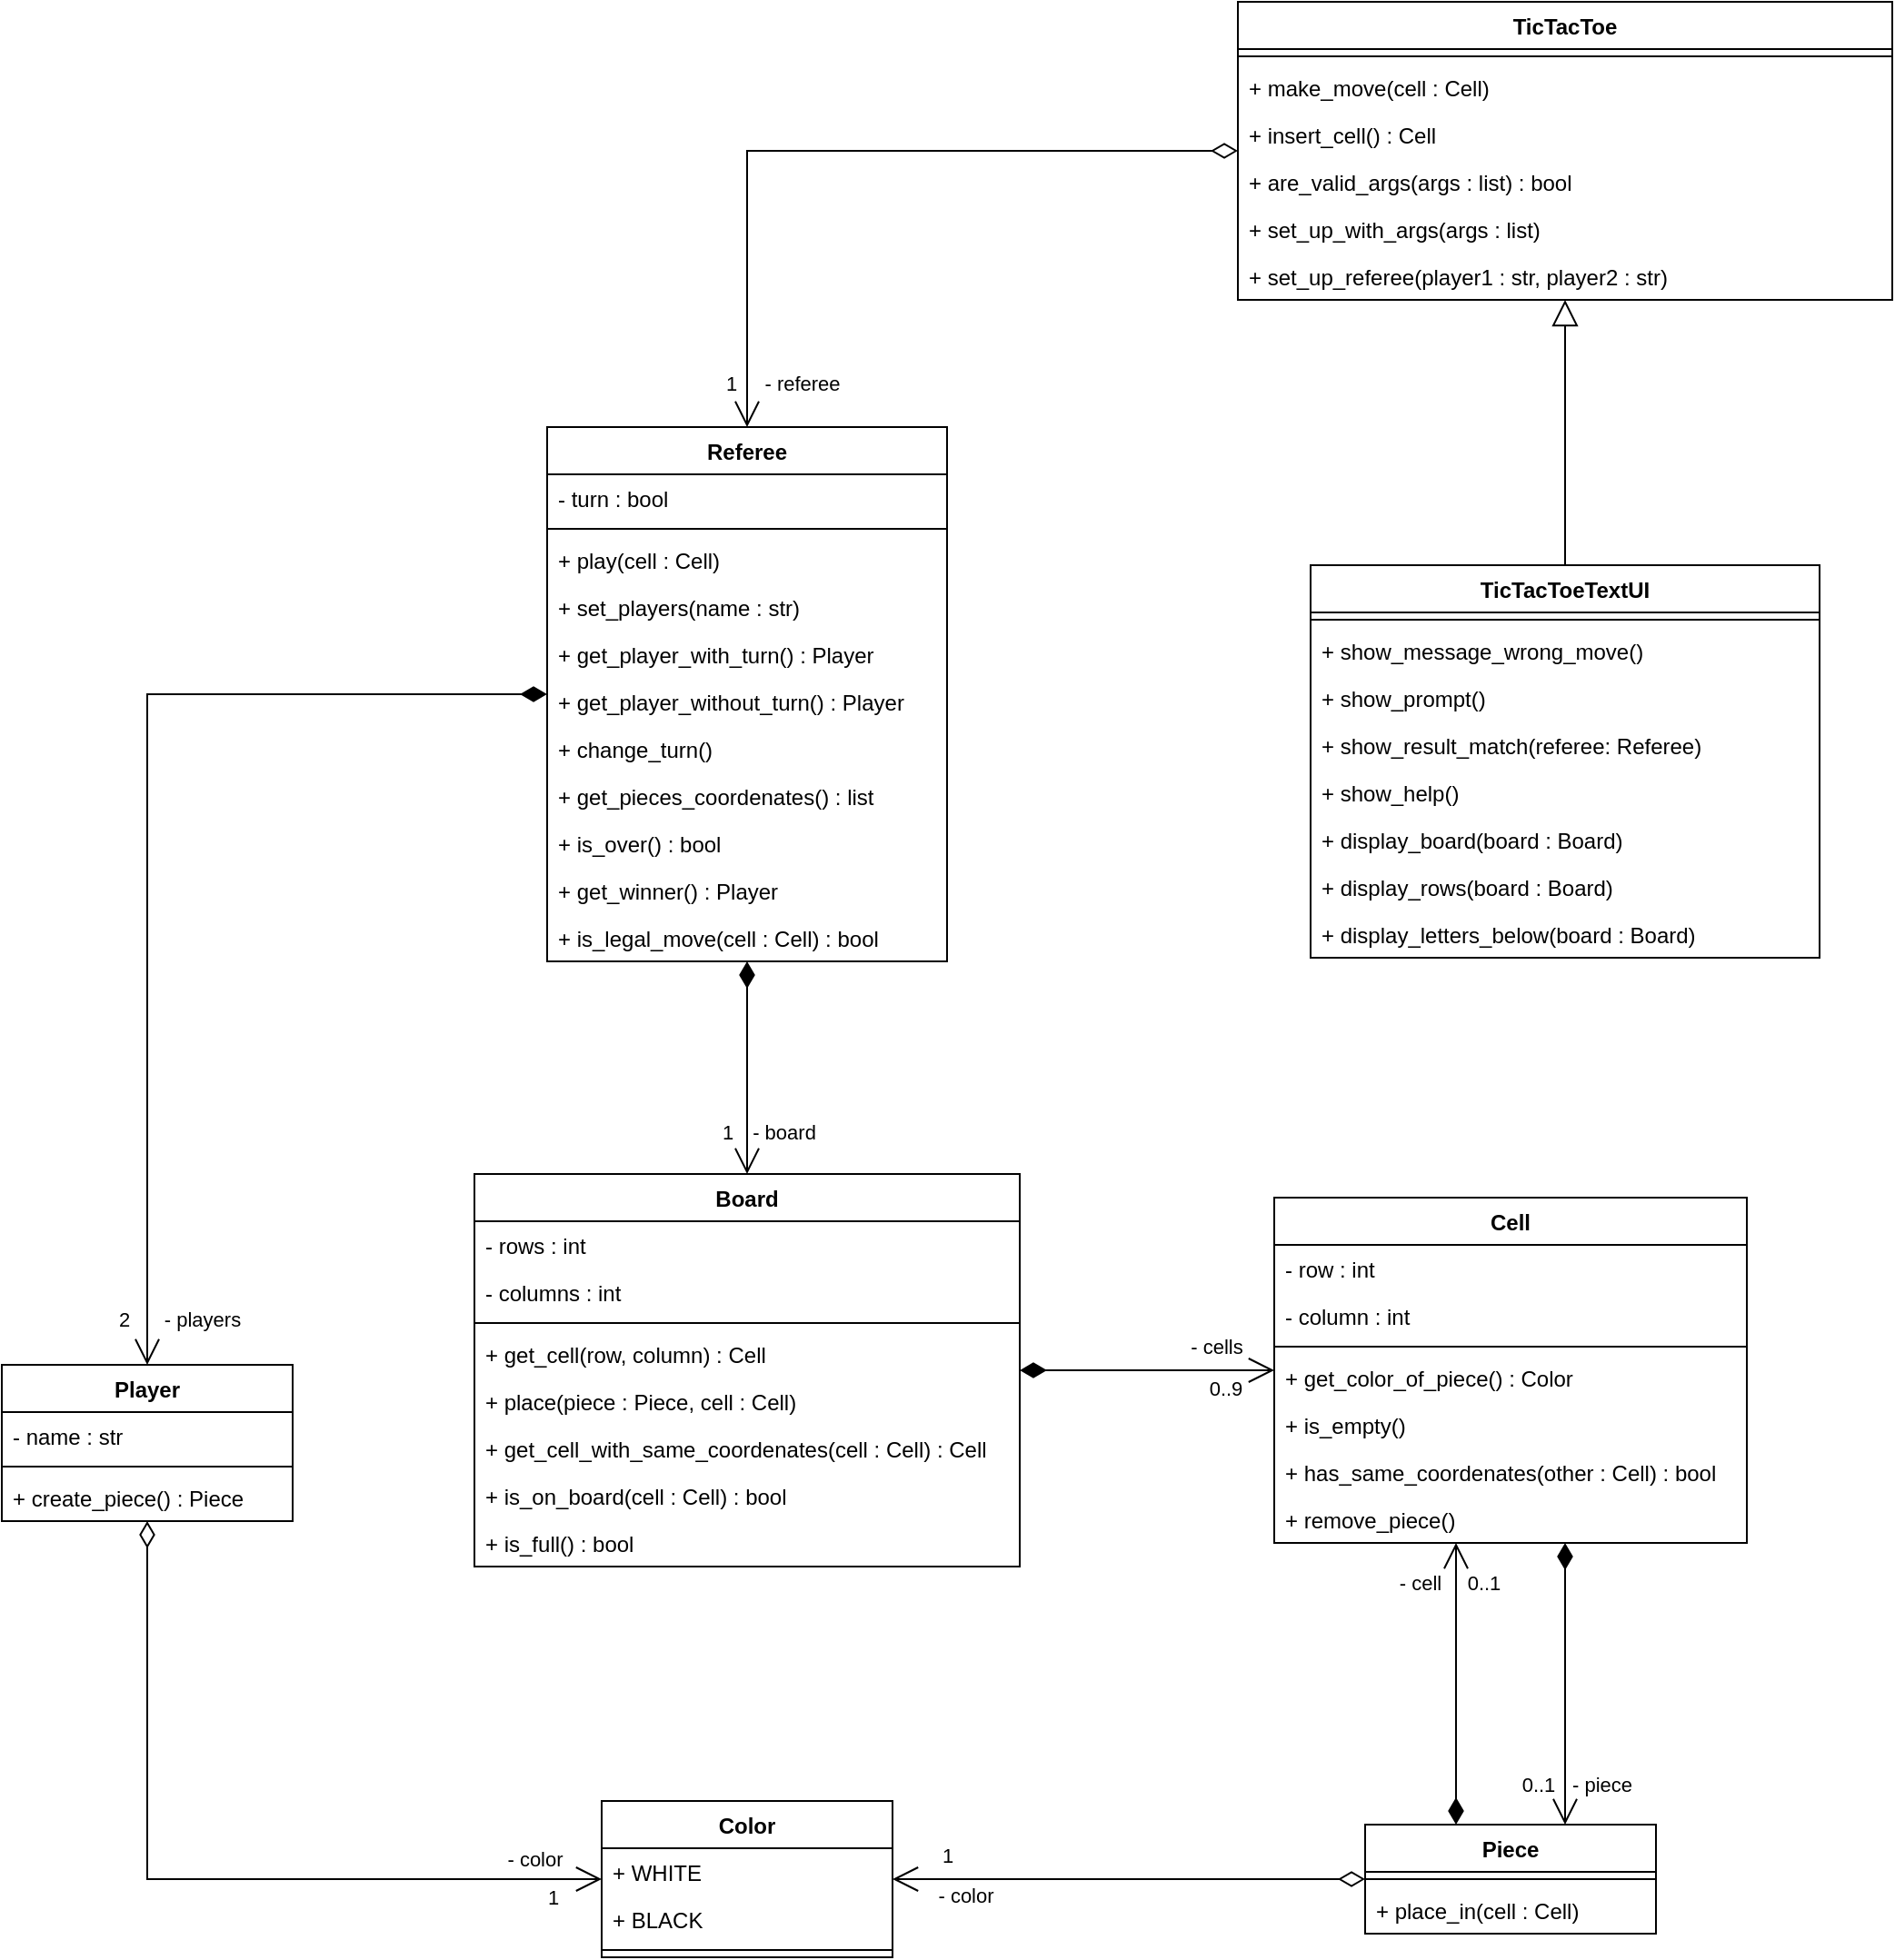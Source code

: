 <mxfile version="13.7.9" type="device"><diagram id="pJAA4H2J4rlsyNb7QPrc" name="Página-1"><mxGraphModel dx="1086" dy="1975" grid="1" gridSize="10" guides="1" tooltips="1" connect="1" arrows="1" fold="1" page="1" pageScale="1" pageWidth="827" pageHeight="1169" math="0" shadow="0"><root><mxCell id="0"/><mxCell id="1" parent="0"/><mxCell id="WEl3vjbmSwUc4cNoa8zA-40" style="edgeStyle=orthogonalEdgeStyle;rounded=0;orthogonalLoop=1;jettySize=auto;html=1;startArrow=diamondThin;startFill=1;startSize=12;endArrow=open;endFill=0;endSize=12;" parent="1" source="WEl3vjbmSwUc4cNoa8zA-1" target="WEl3vjbmSwUc4cNoa8zA-9" edge="1"><mxGeometry relative="1" as="geometry"/></mxCell><mxCell id="WEl3vjbmSwUc4cNoa8zA-43" value="1" style="edgeLabel;html=1;align=center;verticalAlign=middle;resizable=0;points=[];" parent="WEl3vjbmSwUc4cNoa8zA-40" vertex="1" connectable="0"><mxGeometry x="0.684" y="1" relative="1" as="geometry"><mxPoint x="-12" y="-5" as="offset"/></mxGeometry></mxCell><mxCell id="WEl3vjbmSwUc4cNoa8zA-47" value="- board" style="edgeLabel;html=1;align=center;verticalAlign=middle;resizable=0;points=[];" parent="WEl3vjbmSwUc4cNoa8zA-40" vertex="1" connectable="0"><mxGeometry x="0.308" relative="1" as="geometry"><mxPoint x="20" y="17.53" as="offset"/></mxGeometry></mxCell><mxCell id="WEl3vjbmSwUc4cNoa8zA-41" style="edgeStyle=orthogonalEdgeStyle;rounded=0;orthogonalLoop=1;jettySize=auto;html=1;startArrow=diamondThin;startFill=1;startSize=12;endArrow=open;endFill=0;endSize=12;" parent="1" source="WEl3vjbmSwUc4cNoa8zA-1" target="Gh3OABNrVYu6UPlQQTIa-42" edge="1"><mxGeometry relative="1" as="geometry"><mxPoint x="310" y="290" as="targetPoint"/></mxGeometry></mxCell><mxCell id="WEl3vjbmSwUc4cNoa8zA-42" value="2" style="edgeLabel;html=1;align=center;verticalAlign=middle;resizable=0;points=[];" parent="WEl3vjbmSwUc4cNoa8zA-41" vertex="1" connectable="0"><mxGeometry x="0.854" y="-1" relative="1" as="geometry"><mxPoint x="-12" y="18" as="offset"/></mxGeometry></mxCell><mxCell id="WEl3vjbmSwUc4cNoa8zA-48" value="- players" style="edgeLabel;html=1;align=center;verticalAlign=middle;resizable=0;points=[];" parent="WEl3vjbmSwUc4cNoa8zA-41" vertex="1" connectable="0"><mxGeometry x="0.775" y="-2" relative="1" as="geometry"><mxPoint x="31.97" y="41" as="offset"/></mxGeometry></mxCell><mxCell id="WEl3vjbmSwUc4cNoa8zA-39" style="edgeStyle=orthogonalEdgeStyle;rounded=0;orthogonalLoop=1;jettySize=auto;html=1;startSize=12;endArrow=open;endFill=0;endSize=12;startArrow=diamondThin;startFill=1;" parent="1" source="WEl3vjbmSwUc4cNoa8zA-9" target="Gh3OABNrVYu6UPlQQTIa-2" edge="1"><mxGeometry relative="1" as="geometry"><mxPoint x="830" y="210" as="targetPoint"/></mxGeometry></mxCell><mxCell id="WEl3vjbmSwUc4cNoa8zA-44" value="0..9" style="edgeLabel;html=1;align=center;verticalAlign=middle;resizable=0;points=[];" parent="WEl3vjbmSwUc4cNoa8zA-39" vertex="1" connectable="0"><mxGeometry x="0.762" y="-1" relative="1" as="geometry"><mxPoint x="-11" y="9" as="offset"/></mxGeometry></mxCell><mxCell id="WEl3vjbmSwUc4cNoa8zA-46" value="- cells" style="edgeLabel;html=1;align=center;verticalAlign=middle;resizable=0;points=[];" parent="WEl3vjbmSwUc4cNoa8zA-39" vertex="1" connectable="0"><mxGeometry x="0.273" y="-1" relative="1" as="geometry"><mxPoint x="18.59" y="-14" as="offset"/></mxGeometry></mxCell><mxCell id="Gh3OABNrVYu6UPlQQTIa-19" style="edgeStyle=orthogonalEdgeStyle;rounded=0;orthogonalLoop=1;jettySize=auto;html=1;startArrow=open;startFill=0;startSize=12;endArrow=diamondThin;endFill=1;endSize=12;" parent="1" source="Gh3OABNrVYu6UPlQQTIa-2" target="Gh3OABNrVYu6UPlQQTIa-14" edge="1"><mxGeometry relative="1" as="geometry"><Array as="points"><mxPoint x="1030" y="510"/><mxPoint x="1030" y="510"/></Array></mxGeometry></mxCell><mxCell id="Gh3OABNrVYu6UPlQQTIa-20" value="- cell" style="edgeLabel;html=1;align=center;verticalAlign=middle;resizable=0;points=[];" parent="Gh3OABNrVYu6UPlQQTIa-19" vertex="1" connectable="0"><mxGeometry x="0.48" y="-94" relative="1" as="geometry"><mxPoint x="74" y="-93" as="offset"/></mxGeometry></mxCell><mxCell id="Gh3OABNrVYu6UPlQQTIa-21" value="0..1" style="edgeLabel;html=1;align=center;verticalAlign=middle;resizable=0;points=[];" parent="Gh3OABNrVYu6UPlQQTIa-19" vertex="1" connectable="0"><mxGeometry x="0.48" y="62" relative="1" as="geometry"><mxPoint x="-47" y="-93" as="offset"/></mxGeometry></mxCell><mxCell id="Gh3OABNrVYu6UPlQQTIa-13" style="edgeStyle=orthogonalEdgeStyle;rounded=0;orthogonalLoop=1;jettySize=auto;html=1;startArrow=open;startFill=0;startSize=12;endArrow=diamondThin;endFill=1;endSize=12;" parent="1" source="Gh3OABNrVYu6UPlQQTIa-14" target="Gh3OABNrVYu6UPlQQTIa-2" edge="1"><mxGeometry relative="1" as="geometry"><mxPoint x="1000" y="520" as="sourcePoint"/><Array as="points"><mxPoint x="1090" y="450"/><mxPoint x="1090" y="450"/></Array></mxGeometry></mxCell><mxCell id="Gh3OABNrVYu6UPlQQTIa-22" value="- piece" style="edgeLabel;html=1;align=center;verticalAlign=middle;resizable=0;points=[];" parent="Gh3OABNrVYu6UPlQQTIa-13" vertex="1" connectable="0"><mxGeometry x="0.039" y="-54" relative="1" as="geometry"><mxPoint x="-34" y="58" as="offset"/></mxGeometry></mxCell><mxCell id="Gh3OABNrVYu6UPlQQTIa-23" value="0..1" style="edgeLabel;html=1;align=center;verticalAlign=middle;resizable=0;points=[];" parent="Gh3OABNrVYu6UPlQQTIa-13" vertex="1" connectable="0"><mxGeometry x="0.039" y="-20" relative="1" as="geometry"><mxPoint x="-35" y="58" as="offset"/></mxGeometry></mxCell><mxCell id="Gh3OABNrVYu6UPlQQTIa-34" style="edgeStyle=orthogonalEdgeStyle;rounded=0;orthogonalLoop=1;jettySize=auto;html=1;startArrow=diamondThin;startFill=0;startSize=12;endArrow=open;endFill=0;endSize=12;" parent="1" source="Gh3OABNrVYu6UPlQQTIa-14" target="Gh3OABNrVYu6UPlQQTIa-24" edge="1"><mxGeometry relative="1" as="geometry"/></mxCell><mxCell id="Gh3OABNrVYu6UPlQQTIa-35" value="- color" style="edgeLabel;html=1;align=center;verticalAlign=middle;resizable=0;points=[];" parent="Gh3OABNrVYu6UPlQQTIa-34" vertex="1" connectable="0"><mxGeometry x="0.38" y="2" relative="1" as="geometry"><mxPoint x="-41.18" y="7" as="offset"/></mxGeometry></mxCell><mxCell id="Gh3OABNrVYu6UPlQQTIa-36" value="1" style="edgeLabel;html=1;align=center;verticalAlign=middle;resizable=0;points=[];" parent="Gh3OABNrVYu6UPlQQTIa-34" vertex="1" connectable="0"><mxGeometry x="0.25" y="1" relative="1" as="geometry"><mxPoint x="-67.65" y="-14" as="offset"/></mxGeometry></mxCell><mxCell id="Gh3OABNrVYu6UPlQQTIa-37" style="edgeStyle=orthogonalEdgeStyle;rounded=0;orthogonalLoop=1;jettySize=auto;html=1;startArrow=diamondThin;startFill=0;startSize=12;endArrow=open;endFill=0;endSize=12;" parent="1" source="Gh3OABNrVYu6UPlQQTIa-42" target="Gh3OABNrVYu6UPlQQTIa-24" edge="1"><mxGeometry relative="1" as="geometry"><mxPoint x="310" y="350" as="sourcePoint"/><Array as="points"><mxPoint x="310" y="563"/></Array></mxGeometry></mxCell><mxCell id="Gh3OABNrVYu6UPlQQTIa-38" value="- color" style="edgeLabel;html=1;align=center;verticalAlign=middle;resizable=0;points=[];" parent="Gh3OABNrVYu6UPlQQTIa-37" vertex="1" connectable="0"><mxGeometry x="0.779" relative="1" as="geometry"><mxPoint x="12" y="-11" as="offset"/></mxGeometry></mxCell><mxCell id="Gh3OABNrVYu6UPlQQTIa-39" value="1" style="edgeLabel;html=1;align=center;verticalAlign=middle;resizable=0;points=[];" parent="Gh3OABNrVYu6UPlQQTIa-37" vertex="1" connectable="0"><mxGeometry x="0.77" y="3" relative="1" as="geometry"><mxPoint x="24" y="13" as="offset"/></mxGeometry></mxCell><mxCell id="Gh3OABNrVYu6UPlQQTIa-24" value="Color" style="swimlane;fontStyle=1;align=center;verticalAlign=top;childLayout=stackLayout;horizontal=1;startSize=26;horizontalStack=0;resizeParent=1;resizeParentMax=0;resizeLast=0;collapsible=1;marginBottom=0;" parent="1" vertex="1"><mxGeometry x="560" y="520" width="160" height="86" as="geometry"/></mxCell><mxCell id="Gh3OABNrVYu6UPlQQTIa-25" value="+ WHITE" style="text;strokeColor=none;fillColor=none;align=left;verticalAlign=top;spacingLeft=4;spacingRight=4;overflow=hidden;rotatable=0;points=[[0,0.5],[1,0.5]];portConstraint=eastwest;" parent="Gh3OABNrVYu6UPlQQTIa-24" vertex="1"><mxGeometry y="26" width="160" height="26" as="geometry"/></mxCell><mxCell id="Gh3OABNrVYu6UPlQQTIa-33" value="+ BLACK" style="text;strokeColor=none;fillColor=none;align=left;verticalAlign=top;spacingLeft=4;spacingRight=4;overflow=hidden;rotatable=0;points=[[0,0.5],[1,0.5]];portConstraint=eastwest;" parent="Gh3OABNrVYu6UPlQQTIa-24" vertex="1"><mxGeometry y="52" width="160" height="26" as="geometry"/></mxCell><mxCell id="Gh3OABNrVYu6UPlQQTIa-26" value="" style="line;strokeWidth=1;fillColor=none;align=left;verticalAlign=middle;spacingTop=-1;spacingLeft=3;spacingRight=3;rotatable=0;labelPosition=right;points=[];portConstraint=eastwest;" parent="Gh3OABNrVYu6UPlQQTIa-24" vertex="1"><mxGeometry y="78" width="160" height="8" as="geometry"/></mxCell><mxCell id="Gh3OABNrVYu6UPlQQTIa-42" value="Player" style="swimlane;fontStyle=1;align=center;verticalAlign=top;childLayout=stackLayout;horizontal=1;startSize=26;horizontalStack=0;resizeParent=1;resizeParentMax=0;resizeLast=0;collapsible=1;marginBottom=0;" parent="1" vertex="1"><mxGeometry x="230" y="280" width="160" height="86" as="geometry"/></mxCell><mxCell id="Gh3OABNrVYu6UPlQQTIa-43" value="- name : str" style="text;strokeColor=none;fillColor=none;align=left;verticalAlign=top;spacingLeft=4;spacingRight=4;overflow=hidden;rotatable=0;points=[[0,0.5],[1,0.5]];portConstraint=eastwest;" parent="Gh3OABNrVYu6UPlQQTIa-42" vertex="1"><mxGeometry y="26" width="160" height="26" as="geometry"/></mxCell><mxCell id="Gh3OABNrVYu6UPlQQTIa-45" value="" style="line;strokeWidth=1;fillColor=none;align=left;verticalAlign=middle;spacingTop=-1;spacingLeft=3;spacingRight=3;rotatable=0;labelPosition=right;points=[];portConstraint=eastwest;" parent="Gh3OABNrVYu6UPlQQTIa-42" vertex="1"><mxGeometry y="52" width="160" height="8" as="geometry"/></mxCell><mxCell id="Gh3OABNrVYu6UPlQQTIa-46" value="+ create_piece() : Piece" style="text;strokeColor=none;fillColor=none;align=left;verticalAlign=top;spacingLeft=4;spacingRight=4;overflow=hidden;rotatable=0;points=[[0,0.5],[1,0.5]];portConstraint=eastwest;" parent="Gh3OABNrVYu6UPlQQTIa-42" vertex="1"><mxGeometry y="60" width="160" height="26" as="geometry"/></mxCell><mxCell id="Gh3OABNrVYu6UPlQQTIa-2" value="Cell" style="swimlane;fontStyle=1;align=center;verticalAlign=top;childLayout=stackLayout;horizontal=1;startSize=26;horizontalStack=0;resizeParent=1;resizeParentMax=0;resizeLast=0;collapsible=1;marginBottom=0;shadow=0;swimlaneLine=1;" parent="1" vertex="1"><mxGeometry x="930" y="188" width="260" height="190" as="geometry"/></mxCell><mxCell id="Gh3OABNrVYu6UPlQQTIa-3" value="- row : int" style="text;strokeColor=none;fillColor=none;align=left;verticalAlign=top;spacingLeft=4;spacingRight=4;overflow=hidden;rotatable=0;points=[[0,0.5],[1,0.5]];portConstraint=eastwest;" parent="Gh3OABNrVYu6UPlQQTIa-2" vertex="1"><mxGeometry y="26" width="260" height="26" as="geometry"/></mxCell><mxCell id="Gh3OABNrVYu6UPlQQTIa-48" value="- column : int" style="text;strokeColor=none;fillColor=none;align=left;verticalAlign=top;spacingLeft=4;spacingRight=4;overflow=hidden;rotatable=0;points=[[0,0.5],[1,0.5]];portConstraint=eastwest;" parent="Gh3OABNrVYu6UPlQQTIa-2" vertex="1"><mxGeometry y="52" width="260" height="26" as="geometry"/></mxCell><mxCell id="Gh3OABNrVYu6UPlQQTIa-4" value="" style="line;strokeWidth=1;fillColor=none;align=left;verticalAlign=middle;spacingTop=-1;spacingLeft=3;spacingRight=3;rotatable=0;labelPosition=right;points=[];portConstraint=eastwest;" parent="Gh3OABNrVYu6UPlQQTIa-2" vertex="1"><mxGeometry y="78" width="260" height="8" as="geometry"/></mxCell><mxCell id="Gh3OABNrVYu6UPlQQTIa-5" value="+ get_color_of_piece() : Color" style="text;strokeColor=none;fillColor=none;align=left;verticalAlign=top;spacingLeft=4;spacingRight=4;overflow=hidden;rotatable=0;points=[[0,0.5],[1,0.5]];portConstraint=eastwest;" parent="Gh3OABNrVYu6UPlQQTIa-2" vertex="1"><mxGeometry y="86" width="260" height="26" as="geometry"/></mxCell><mxCell id="Gh3OABNrVYu6UPlQQTIa-47" value="+ is_empty()" style="text;strokeColor=none;fillColor=none;align=left;verticalAlign=top;spacingLeft=4;spacingRight=4;overflow=hidden;rotatable=0;points=[[0,0.5],[1,0.5]];portConstraint=eastwest;" parent="Gh3OABNrVYu6UPlQQTIa-2" vertex="1"><mxGeometry y="112" width="260" height="26" as="geometry"/></mxCell><mxCell id="Gh3OABNrVYu6UPlQQTIa-49" value="+ has_same_coordenates(other : Cell) : bool" style="text;strokeColor=none;fillColor=none;align=left;verticalAlign=top;spacingLeft=4;spacingRight=4;overflow=hidden;rotatable=0;points=[[0,0.5],[1,0.5]];portConstraint=eastwest;" parent="Gh3OABNrVYu6UPlQQTIa-2" vertex="1"><mxGeometry y="138" width="260" height="26" as="geometry"/></mxCell><mxCell id="Gh3OABNrVYu6UPlQQTIa-50" value="+ remove_piece()" style="text;strokeColor=none;fillColor=none;align=left;verticalAlign=top;spacingLeft=4;spacingRight=4;overflow=hidden;rotatable=0;points=[[0,0.5],[1,0.5]];portConstraint=eastwest;" parent="Gh3OABNrVYu6UPlQQTIa-2" vertex="1"><mxGeometry y="164" width="260" height="26" as="geometry"/></mxCell><mxCell id="Gh3OABNrVYu6UPlQQTIa-14" value="Piece" style="swimlane;fontStyle=1;align=center;verticalAlign=top;childLayout=stackLayout;horizontal=1;startSize=26;horizontalStack=0;resizeParent=1;resizeParentMax=0;resizeLast=0;collapsible=1;marginBottom=0;shadow=0;" parent="1" vertex="1"><mxGeometry x="980" y="533" width="160" height="60" as="geometry"/></mxCell><mxCell id="Gh3OABNrVYu6UPlQQTIa-16" value="" style="line;strokeWidth=1;fillColor=none;align=left;verticalAlign=middle;spacingTop=-1;spacingLeft=3;spacingRight=3;rotatable=0;labelPosition=right;points=[];portConstraint=eastwest;" parent="Gh3OABNrVYu6UPlQQTIa-14" vertex="1"><mxGeometry y="26" width="160" height="8" as="geometry"/></mxCell><mxCell id="Gh3OABNrVYu6UPlQQTIa-17" value="+ place_in(cell : Cell)" style="text;strokeColor=none;fillColor=none;align=left;verticalAlign=top;spacingLeft=4;spacingRight=4;overflow=hidden;rotatable=0;points=[[0,0.5],[1,0.5]];portConstraint=eastwest;" parent="Gh3OABNrVYu6UPlQQTIa-14" vertex="1"><mxGeometry y="34" width="160" height="26" as="geometry"/></mxCell><mxCell id="Gh3OABNrVYu6UPlQQTIa-83" style="edgeStyle=orthogonalEdgeStyle;rounded=0;orthogonalLoop=1;jettySize=auto;html=1;startArrow=diamondThin;startFill=0;startSize=12;endArrow=open;endFill=0;endSize=12;" parent="1" source="Gh3OABNrVYu6UPlQQTIa-60" target="WEl3vjbmSwUc4cNoa8zA-1" edge="1"><mxGeometry relative="1" as="geometry"/></mxCell><mxCell id="Gh3OABNrVYu6UPlQQTIa-84" value="- referee" style="edgeLabel;html=1;align=center;verticalAlign=middle;resizable=0;points=[];" parent="Gh3OABNrVYu6UPlQQTIa-83" vertex="1" connectable="0"><mxGeometry x="0.267" relative="1" as="geometry"><mxPoint x="27" y="128" as="offset"/></mxGeometry></mxCell><mxCell id="Gh3OABNrVYu6UPlQQTIa-85" value="1" style="edgeLabel;html=1;align=center;verticalAlign=middle;resizable=0;points=[];" parent="Gh3OABNrVYu6UPlQQTIa-83" vertex="1" connectable="0"><mxGeometry x="0.221" y="3" relative="1" as="geometry"><mxPoint x="-22" y="125" as="offset"/></mxGeometry></mxCell><mxCell id="WEl3vjbmSwUc4cNoa8zA-9" value="Board" style="swimlane;fontStyle=1;align=center;verticalAlign=top;childLayout=stackLayout;horizontal=1;startSize=26;horizontalStack=0;resizeParent=1;resizeParentMax=0;resizeLast=0;collapsible=1;marginBottom=0;" parent="1" vertex="1"><mxGeometry x="490" y="175" width="300" height="216" as="geometry"/></mxCell><mxCell id="WEl3vjbmSwUc4cNoa8zA-10" value="- rows : int" style="text;strokeColor=none;fillColor=none;align=left;verticalAlign=top;spacingLeft=4;spacingRight=4;overflow=hidden;rotatable=0;points=[[0,0.5],[1,0.5]];portConstraint=eastwest;" parent="WEl3vjbmSwUc4cNoa8zA-9" vertex="1"><mxGeometry y="26" width="300" height="26" as="geometry"/></mxCell><mxCell id="Gh3OABNrVYu6UPlQQTIa-51" value="- columns : int" style="text;strokeColor=none;fillColor=none;align=left;verticalAlign=top;spacingLeft=4;spacingRight=4;overflow=hidden;rotatable=0;points=[[0,0.5],[1,0.5]];portConstraint=eastwest;" parent="WEl3vjbmSwUc4cNoa8zA-9" vertex="1"><mxGeometry y="52" width="300" height="26" as="geometry"/></mxCell><mxCell id="WEl3vjbmSwUc4cNoa8zA-11" value="" style="line;strokeWidth=1;fillColor=none;align=left;verticalAlign=middle;spacingTop=-1;spacingLeft=3;spacingRight=3;rotatable=0;labelPosition=right;points=[];portConstraint=eastwest;" parent="WEl3vjbmSwUc4cNoa8zA-9" vertex="1"><mxGeometry y="78" width="300" height="8" as="geometry"/></mxCell><mxCell id="5hEEl2J-aamBGG8OhEXT-2" value="+ get_cell(row, column) : Cell" style="text;strokeColor=none;fillColor=none;align=left;verticalAlign=top;spacingLeft=4;spacingRight=4;overflow=hidden;rotatable=0;points=[[0,0.5],[1,0.5]];portConstraint=eastwest;" parent="WEl3vjbmSwUc4cNoa8zA-9" vertex="1"><mxGeometry y="86" width="300" height="26" as="geometry"/></mxCell><mxCell id="WEl3vjbmSwUc4cNoa8zA-12" value="+ place(piece : Piece, cell : Cell)" style="text;strokeColor=none;fillColor=none;align=left;verticalAlign=top;spacingLeft=4;spacingRight=4;overflow=hidden;rotatable=0;points=[[0,0.5],[1,0.5]];portConstraint=eastwest;" parent="WEl3vjbmSwUc4cNoa8zA-9" vertex="1"><mxGeometry y="112" width="300" height="26" as="geometry"/></mxCell><mxCell id="Gh3OABNrVYu6UPlQQTIa-52" value="+ get_cell_with_same_coordenates(cell : Cell) : Cell" style="text;strokeColor=none;fillColor=none;align=left;verticalAlign=top;spacingLeft=4;spacingRight=4;overflow=hidden;rotatable=0;points=[[0,0.5],[1,0.5]];portConstraint=eastwest;" parent="WEl3vjbmSwUc4cNoa8zA-9" vertex="1"><mxGeometry y="138" width="300" height="26" as="geometry"/></mxCell><mxCell id="Gh3OABNrVYu6UPlQQTIa-53" value="+ is_on_board(cell : Cell) : bool" style="text;strokeColor=none;fillColor=none;align=left;verticalAlign=top;spacingLeft=4;spacingRight=4;overflow=hidden;rotatable=0;points=[[0,0.5],[1,0.5]];portConstraint=eastwest;" parent="WEl3vjbmSwUc4cNoa8zA-9" vertex="1"><mxGeometry y="164" width="300" height="26" as="geometry"/></mxCell><mxCell id="Gh3OABNrVYu6UPlQQTIa-54" value="+ is_full() : bool" style="text;strokeColor=none;fillColor=none;align=left;verticalAlign=top;spacingLeft=4;spacingRight=4;overflow=hidden;rotatable=0;points=[[0,0.5],[1,0.5]];portConstraint=eastwest;" parent="WEl3vjbmSwUc4cNoa8zA-9" vertex="1"><mxGeometry y="190" width="300" height="26" as="geometry"/></mxCell><mxCell id="WEl3vjbmSwUc4cNoa8zA-1" value="Referee" style="swimlane;fontStyle=1;align=center;verticalAlign=top;childLayout=stackLayout;horizontal=1;startSize=26;horizontalStack=0;resizeParent=1;resizeParentMax=0;resizeLast=0;collapsible=1;marginBottom=0;" parent="1" vertex="1"><mxGeometry x="530" y="-236" width="220" height="294" as="geometry"/></mxCell><mxCell id="Ye6SLbB81qxNKy2MGr2A-1" value="- turn : bool" style="text;strokeColor=none;fillColor=none;align=left;verticalAlign=top;spacingLeft=4;spacingRight=4;overflow=hidden;rotatable=0;points=[[0,0.5],[1,0.5]];portConstraint=eastwest;" parent="WEl3vjbmSwUc4cNoa8zA-1" vertex="1"><mxGeometry y="26" width="220" height="26" as="geometry"/></mxCell><mxCell id="WEl3vjbmSwUc4cNoa8zA-3" value="" style="line;strokeWidth=1;fillColor=none;align=left;verticalAlign=middle;spacingTop=-1;spacingLeft=3;spacingRight=3;rotatable=0;labelPosition=right;points=[];portConstraint=eastwest;" parent="WEl3vjbmSwUc4cNoa8zA-1" vertex="1"><mxGeometry y="52" width="220" height="8" as="geometry"/></mxCell><mxCell id="WEl3vjbmSwUc4cNoa8zA-4" value="+ play(cell : Cell)" style="text;strokeColor=none;fillColor=none;align=left;verticalAlign=top;spacingLeft=4;spacingRight=4;overflow=hidden;rotatable=0;points=[[0,0.5],[1,0.5]];portConstraint=eastwest;" parent="WEl3vjbmSwUc4cNoa8zA-1" vertex="1"><mxGeometry y="60" width="220" height="26" as="geometry"/></mxCell><mxCell id="Gh3OABNrVYu6UPlQQTIa-1" value="+ set_players(name : str)" style="text;strokeColor=none;fillColor=none;align=left;verticalAlign=top;spacingLeft=4;spacingRight=4;overflow=hidden;rotatable=0;points=[[0,0.5],[1,0.5]];portConstraint=eastwest;" parent="WEl3vjbmSwUc4cNoa8zA-1" vertex="1"><mxGeometry y="86" width="220" height="26" as="geometry"/></mxCell><mxCell id="Gh3OABNrVYu6UPlQQTIa-55" value="+ get_player_with_turn() : Player" style="text;strokeColor=none;fillColor=none;align=left;verticalAlign=top;spacingLeft=4;spacingRight=4;overflow=hidden;rotatable=0;points=[[0,0.5],[1,0.5]];portConstraint=eastwest;" parent="WEl3vjbmSwUc4cNoa8zA-1" vertex="1"><mxGeometry y="112" width="220" height="26" as="geometry"/></mxCell><mxCell id="Gh3OABNrVYu6UPlQQTIa-56" value="+ get_player_without_turn() : Player" style="text;strokeColor=none;fillColor=none;align=left;verticalAlign=top;spacingLeft=4;spacingRight=4;overflow=hidden;rotatable=0;points=[[0,0.5],[1,0.5]];portConstraint=eastwest;" parent="WEl3vjbmSwUc4cNoa8zA-1" vertex="1"><mxGeometry y="138" width="220" height="26" as="geometry"/></mxCell><mxCell id="Gh3OABNrVYu6UPlQQTIa-57" value="+ change_turn()" style="text;strokeColor=none;fillColor=none;align=left;verticalAlign=top;spacingLeft=4;spacingRight=4;overflow=hidden;rotatable=0;points=[[0,0.5],[1,0.5]];portConstraint=eastwest;" parent="WEl3vjbmSwUc4cNoa8zA-1" vertex="1"><mxGeometry y="164" width="220" height="26" as="geometry"/></mxCell><mxCell id="5hEEl2J-aamBGG8OhEXT-3" value="+ get_pieces_coordenates() : list" style="text;strokeColor=none;fillColor=none;align=left;verticalAlign=top;spacingLeft=4;spacingRight=4;overflow=hidden;rotatable=0;points=[[0,0.5],[1,0.5]];portConstraint=eastwest;" parent="WEl3vjbmSwUc4cNoa8zA-1" vertex="1"><mxGeometry y="190" width="220" height="26" as="geometry"/></mxCell><mxCell id="Gh3OABNrVYu6UPlQQTIa-58" value="+ is_over() : bool" style="text;strokeColor=none;fillColor=none;align=left;verticalAlign=top;spacingLeft=4;spacingRight=4;overflow=hidden;rotatable=0;points=[[0,0.5],[1,0.5]];portConstraint=eastwest;" parent="WEl3vjbmSwUc4cNoa8zA-1" vertex="1"><mxGeometry y="216" width="220" height="26" as="geometry"/></mxCell><mxCell id="Gh3OABNrVYu6UPlQQTIa-59" value="+ get_winner() : Player" style="text;strokeColor=none;fillColor=none;align=left;verticalAlign=top;spacingLeft=4;spacingRight=4;overflow=hidden;rotatable=0;points=[[0,0.5],[1,0.5]];portConstraint=eastwest;" parent="WEl3vjbmSwUc4cNoa8zA-1" vertex="1"><mxGeometry y="242" width="220" height="26" as="geometry"/></mxCell><mxCell id="Gh3OABNrVYu6UPlQQTIa-69" value="+ is_legal_move(cell : Cell) : bool" style="text;strokeColor=none;fillColor=none;align=left;verticalAlign=top;spacingLeft=4;spacingRight=4;overflow=hidden;rotatable=0;points=[[0,0.5],[1,0.5]];portConstraint=eastwest;" parent="WEl3vjbmSwUc4cNoa8zA-1" vertex="1"><mxGeometry y="268" width="220" height="26" as="geometry"/></mxCell><mxCell id="c3CmH3tteZjw1Si_Udo0-5" style="edgeStyle=orthogonalEdgeStyle;rounded=0;orthogonalLoop=1;jettySize=auto;html=1;exitX=0.5;exitY=0;exitDx=0;exitDy=0;endArrow=block;endFill=0;endSize=12;startSize=12;" parent="1" source="c3CmH3tteZjw1Si_Udo0-1" target="Gh3OABNrVYu6UPlQQTIa-60" edge="1"><mxGeometry relative="1" as="geometry"/></mxCell><mxCell id="Gh3OABNrVYu6UPlQQTIa-60" value="TicTacToe" style="swimlane;fontStyle=1;align=center;verticalAlign=top;childLayout=stackLayout;horizontal=1;startSize=26;horizontalStack=0;resizeParent=1;resizeParentMax=0;resizeLast=0;collapsible=1;marginBottom=0;" parent="1" vertex="1"><mxGeometry x="910" y="-470" width="360" height="164" as="geometry"/></mxCell><mxCell id="Gh3OABNrVYu6UPlQQTIa-61" value="" style="line;strokeWidth=1;fillColor=none;align=left;verticalAlign=middle;spacingTop=-1;spacingLeft=3;spacingRight=3;rotatable=0;labelPosition=right;points=[];portConstraint=eastwest;" parent="Gh3OABNrVYu6UPlQQTIa-60" vertex="1"><mxGeometry y="26" width="360" height="8" as="geometry"/></mxCell><mxCell id="Gh3OABNrVYu6UPlQQTIa-63" value="+ make_move(cell : Cell)" style="text;strokeColor=none;fillColor=none;align=left;verticalAlign=top;spacingLeft=4;spacingRight=4;overflow=hidden;rotatable=0;points=[[0,0.5],[1,0.5]];portConstraint=eastwest;" parent="Gh3OABNrVYu6UPlQQTIa-60" vertex="1"><mxGeometry y="34" width="360" height="26" as="geometry"/></mxCell><mxCell id="Gh3OABNrVYu6UPlQQTIa-70" value="+ insert_cell() : Cell" style="text;strokeColor=none;fillColor=none;align=left;verticalAlign=top;spacingLeft=4;spacingRight=4;overflow=hidden;rotatable=0;points=[[0,0.5],[1,0.5]];portConstraint=eastwest;" parent="Gh3OABNrVYu6UPlQQTIa-60" vertex="1"><mxGeometry y="60" width="360" height="26" as="geometry"/></mxCell><mxCell id="Gh3OABNrVYu6UPlQQTIa-74" value="+ are_valid_args(args : list) : bool" style="text;strokeColor=none;fillColor=none;align=left;verticalAlign=top;spacingLeft=4;spacingRight=4;overflow=hidden;rotatable=0;points=[[0,0.5],[1,0.5]];portConstraint=eastwest;" parent="Gh3OABNrVYu6UPlQQTIa-60" vertex="1"><mxGeometry y="86" width="360" height="26" as="geometry"/></mxCell><mxCell id="Gh3OABNrVYu6UPlQQTIa-75" value="+ set_up_with_args(args : list)" style="text;strokeColor=none;fillColor=none;align=left;verticalAlign=top;spacingLeft=4;spacingRight=4;overflow=hidden;rotatable=0;points=[[0,0.5],[1,0.5]];portConstraint=eastwest;" parent="Gh3OABNrVYu6UPlQQTIa-60" vertex="1"><mxGeometry y="112" width="360" height="26" as="geometry"/></mxCell><mxCell id="Gh3OABNrVYu6UPlQQTIa-76" value="+ set_up_referee(player1 : str, player2 : str)" style="text;strokeColor=none;fillColor=none;align=left;verticalAlign=top;spacingLeft=4;spacingRight=4;overflow=hidden;rotatable=0;points=[[0,0.5],[1,0.5]];portConstraint=eastwest;" parent="Gh3OABNrVYu6UPlQQTIa-60" vertex="1"><mxGeometry y="138" width="360" height="26" as="geometry"/></mxCell><mxCell id="c3CmH3tteZjw1Si_Udo0-1" value="TicTacToeTextUI" style="swimlane;fontStyle=1;align=center;verticalAlign=top;childLayout=stackLayout;horizontal=1;startSize=26;horizontalStack=0;resizeParent=1;resizeParentMax=0;resizeLast=0;collapsible=1;marginBottom=0;shadow=0;" parent="1" vertex="1"><mxGeometry x="950" y="-160" width="280" height="216" as="geometry"/></mxCell><mxCell id="c3CmH3tteZjw1Si_Udo0-3" value="" style="line;strokeWidth=1;fillColor=none;align=left;verticalAlign=middle;spacingTop=-1;spacingLeft=3;spacingRight=3;rotatable=0;labelPosition=right;points=[];portConstraint=eastwest;" parent="c3CmH3tteZjw1Si_Udo0-1" vertex="1"><mxGeometry y="26" width="280" height="8" as="geometry"/></mxCell><mxCell id="Gh3OABNrVYu6UPlQQTIa-71" value="+ show_message_wrong_move()" style="text;strokeColor=none;fillColor=none;align=left;verticalAlign=top;spacingLeft=4;spacingRight=4;overflow=hidden;rotatable=0;points=[[0,0.5],[1,0.5]];portConstraint=eastwest;" parent="c3CmH3tteZjw1Si_Udo0-1" vertex="1"><mxGeometry y="34" width="280" height="26" as="geometry"/></mxCell><mxCell id="Gh3OABNrVYu6UPlQQTIa-72" value="+ show_prompt()" style="text;strokeColor=none;fillColor=none;align=left;verticalAlign=top;spacingLeft=4;spacingRight=4;overflow=hidden;rotatable=0;points=[[0,0.5],[1,0.5]];portConstraint=eastwest;" parent="c3CmH3tteZjw1Si_Udo0-1" vertex="1"><mxGeometry y="60" width="280" height="26" as="geometry"/></mxCell><mxCell id="Gh3OABNrVYu6UPlQQTIa-73" value="+ show_result_match(referee: Referee)" style="text;strokeColor=none;fillColor=none;align=left;verticalAlign=top;spacingLeft=4;spacingRight=4;overflow=hidden;rotatable=0;points=[[0,0.5],[1,0.5]];portConstraint=eastwest;" parent="c3CmH3tteZjw1Si_Udo0-1" vertex="1"><mxGeometry y="86" width="280" height="26" as="geometry"/></mxCell><mxCell id="Gh3OABNrVYu6UPlQQTIa-77" value="+ show_help()" style="text;strokeColor=none;fillColor=none;align=left;verticalAlign=top;spacingLeft=4;spacingRight=4;overflow=hidden;rotatable=0;points=[[0,0.5],[1,0.5]];portConstraint=eastwest;" parent="c3CmH3tteZjw1Si_Udo0-1" vertex="1"><mxGeometry y="112" width="280" height="26" as="geometry"/></mxCell><mxCell id="Gh3OABNrVYu6UPlQQTIa-78" value="+ display_board(board : Board)" style="text;strokeColor=none;fillColor=none;align=left;verticalAlign=top;spacingLeft=4;spacingRight=4;overflow=hidden;rotatable=0;points=[[0,0.5],[1,0.5]];portConstraint=eastwest;" parent="c3CmH3tteZjw1Si_Udo0-1" vertex="1"><mxGeometry y="138" width="280" height="26" as="geometry"/></mxCell><mxCell id="Gh3OABNrVYu6UPlQQTIa-79" value="+ display_rows(board : Board)" style="text;strokeColor=none;fillColor=none;align=left;verticalAlign=top;spacingLeft=4;spacingRight=4;overflow=hidden;rotatable=0;points=[[0,0.5],[1,0.5]];portConstraint=eastwest;" parent="c3CmH3tteZjw1Si_Udo0-1" vertex="1"><mxGeometry y="164" width="280" height="26" as="geometry"/></mxCell><mxCell id="Gh3OABNrVYu6UPlQQTIa-80" value="+ display_letters_below(board : Board)" style="text;strokeColor=none;fillColor=none;align=left;verticalAlign=top;spacingLeft=4;spacingRight=4;overflow=hidden;rotatable=0;points=[[0,0.5],[1,0.5]];portConstraint=eastwest;" parent="c3CmH3tteZjw1Si_Udo0-1" vertex="1"><mxGeometry y="190" width="280" height="26" as="geometry"/></mxCell></root></mxGraphModel></diagram></mxfile>
